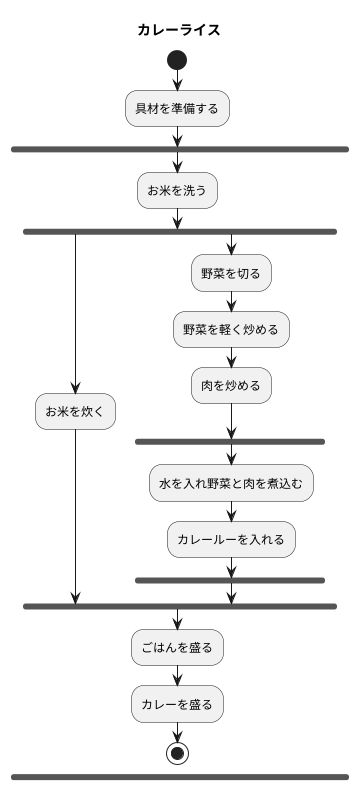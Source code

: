 @startuml カレーライス
title カレーライス
start
:具材を準備する;
fork
:お米を洗う;
fork
:お米を炊く;
fork again
:野菜を切る;
:野菜を軽く炒める;
:肉を炒める;
fork
:水を入れ野菜と肉を煮込む;
:カレールーを入れる;
end fork
end fork
:ごはんを盛る;
:カレーを盛る; 
stop
@enduml

